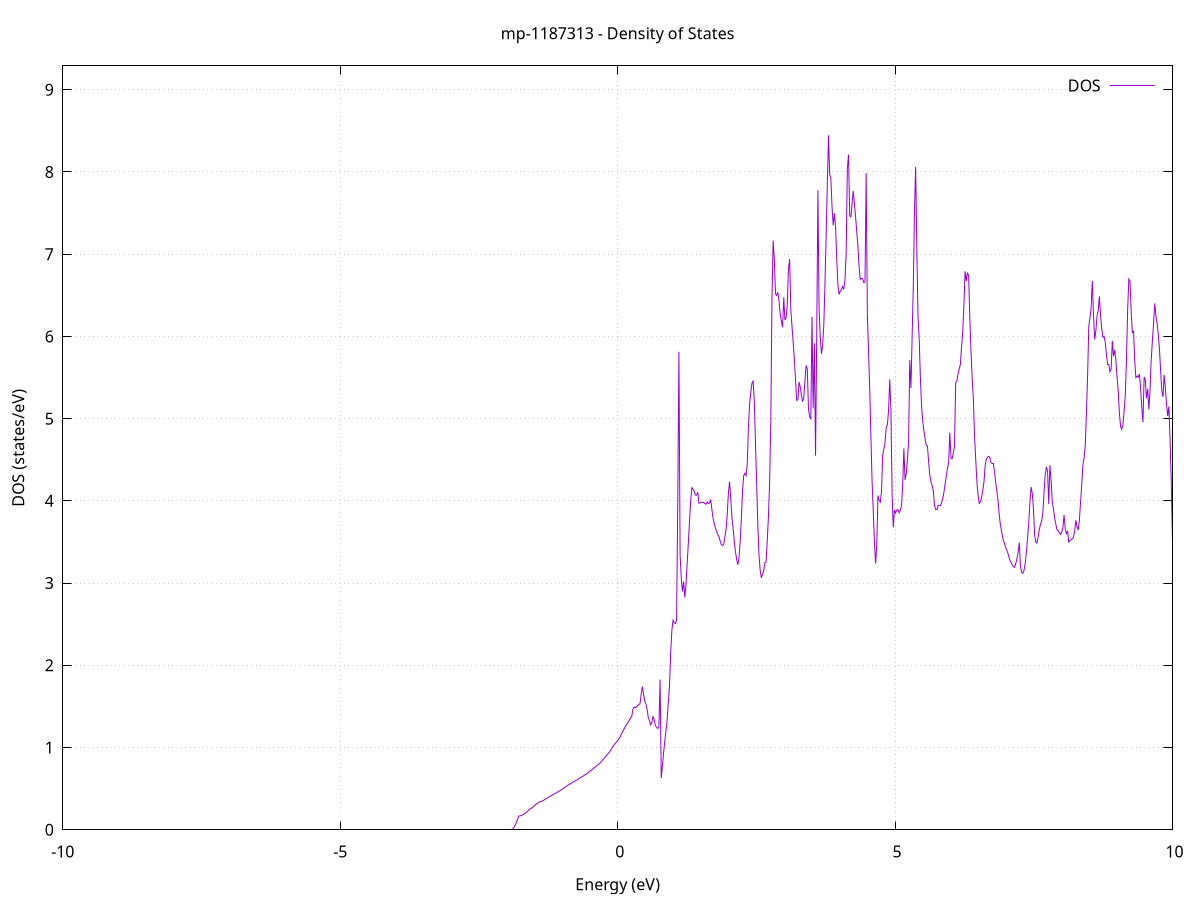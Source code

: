 set title 'mp-1187313 - Density of States'
set xlabel 'Energy (eV)'
set ylabel 'DOS (states/eV)'
set grid
set xrange [-10:10]
set yrange [0:9.290]
set xzeroaxis lt -1
set terminal png size 800,600
set output 'mp-1187313_dos_gnuplot.png'
plot '-' using 1:2 with lines title 'DOS'
-24.197300 0.000000
-24.176000 0.000000
-24.154800 0.000000
-24.133600 0.000000
-24.112400 0.000000
-24.091100 0.000000
-24.069900 0.000000
-24.048700 0.000000
-24.027500 0.000000
-24.006200 0.000000
-23.985000 0.000000
-23.963800 0.000000
-23.942500 0.000000
-23.921300 0.000000
-23.900100 0.000000
-23.878900 0.000000
-23.857600 0.000000
-23.836400 0.000000
-23.815200 0.000000
-23.794000 0.000000
-23.772700 0.000000
-23.751500 0.000000
-23.730300 0.000000
-23.709100 0.000000
-23.687800 0.000000
-23.666600 0.000000
-23.645400 0.000000
-23.624200 0.000000
-23.602900 0.000000
-23.581700 0.000000
-23.560500 0.000000
-23.539300 0.000000
-23.518000 0.000000
-23.496800 0.000000
-23.475600 0.000000
-23.454300 0.000000
-23.433100 0.000000
-23.411900 0.000000
-23.390700 0.000000
-23.369400 0.000000
-23.348200 0.000000
-23.327000 0.000000
-23.305800 0.000000
-23.284500 0.000000
-23.263300 0.000000
-23.242100 0.000000
-23.220900 0.000000
-23.199600 0.000000
-23.178400 0.000000
-23.157200 0.000000
-23.136000 0.000000
-23.114700 0.000000
-23.093500 0.000000
-23.072300 0.000000
-23.051000 0.000000
-23.029800 0.000000
-23.008600 0.000000
-22.987400 0.000000
-22.966100 0.000000
-22.944900 0.000000
-22.923700 0.000000
-22.902500 0.000000
-22.881200 0.000000
-22.860000 0.000000
-22.838800 0.000000
-22.817600 0.000000
-22.796300 0.000000
-22.775100 0.000000
-22.753900 0.000000
-22.732700 0.000000
-22.711400 0.000000
-22.690200 0.000000
-22.669000 0.000000
-22.647700 0.000000
-22.626500 0.000000
-22.605300 0.000000
-22.584100 0.000000
-22.562800 0.000000
-22.541600 0.000000
-22.520400 0.000000
-22.499200 0.000000
-22.477900 0.000000
-22.456700 0.000000
-22.435500 0.000000
-22.414300 0.000000
-22.393000 0.000000
-22.371800 0.000000
-22.350600 0.000000
-22.329400 0.000000
-22.308100 0.000000
-22.286900 0.000000
-22.265700 35.252800
-22.244400 157.092400
-22.223200 0.000000
-22.202000 0.000000
-22.180800 0.000000
-22.159500 0.000000
-22.138300 0.000000
-22.117100 0.000000
-22.095900 0.000000
-22.074600 0.000000
-22.053400 0.000000
-22.032200 0.000000
-22.011000 0.000000
-21.989700 0.000000
-21.968500 0.000000
-21.947300 0.000000
-21.926100 0.000000
-21.904800 0.000000
-21.883600 0.000000
-21.862400 0.000000
-21.841100 0.000000
-21.819900 0.000000
-21.798700 0.000000
-21.777500 0.000000
-21.756200 0.000000
-21.735000 0.000000
-21.713800 0.000000
-21.692600 0.000000
-21.671300 0.000000
-21.650100 0.000000
-21.628900 0.000000
-21.607700 0.000000
-21.586400 0.000000
-21.565200 0.000000
-21.544000 0.000000
-21.522800 0.000000
-21.501500 0.000000
-21.480300 0.000000
-21.459100 0.000000
-21.437900 0.000000
-21.416600 0.000000
-21.395400 0.000000
-21.374200 0.000000
-21.352900 0.000000
-21.331700 0.000000
-21.310500 0.000000
-21.289300 0.000000
-21.268000 0.000000
-21.246800 0.000000
-21.225600 0.000000
-21.204400 0.000000
-21.183100 0.000000
-21.161900 0.000000
-21.140700 0.000000
-21.119500 0.000000
-21.098200 0.000000
-21.077000 0.000000
-21.055800 0.000000
-21.034600 0.000000
-21.013300 0.000000
-20.992100 0.000000
-20.970900 0.000000
-20.949600 0.000000
-20.928400 0.000000
-20.907200 0.000000
-20.886000 0.000000
-20.864700 0.000000
-20.843500 0.000000
-20.822300 0.000000
-20.801100 0.000000
-20.779800 0.000000
-20.758600 0.000000
-20.737400 0.000000
-20.716200 0.000000
-20.694900 0.000000
-20.673700 0.000000
-20.652500 0.000000
-20.631300 0.000000
-20.610000 0.000000
-20.588800 0.000000
-20.567600 0.000000
-20.546300 0.000000
-20.525100 0.000000
-20.503900 0.000000
-20.482700 0.000000
-20.461400 0.000000
-20.440200 0.000000
-20.419000 0.000000
-20.397800 0.000000
-20.376500 0.000000
-20.355300 0.000000
-20.334100 0.000000
-20.312900 0.000000
-20.291600 0.000000
-20.270400 0.000000
-20.249200 0.000000
-20.228000 0.000000
-20.206700 0.000000
-20.185500 0.000000
-20.164300 0.000000
-20.143000 0.000000
-20.121800 0.000000
-20.100600 0.000000
-20.079400 0.000000
-20.058100 0.000000
-20.036900 0.000000
-20.015700 0.000000
-19.994500 0.000000
-19.973200 0.000000
-19.952000 0.000000
-19.930800 0.000000
-19.909600 0.000000
-19.888300 0.000000
-19.867100 0.000000
-19.845900 0.000000
-19.824700 0.000000
-19.803400 0.000000
-19.782200 0.000000
-19.761000 0.000000
-19.739800 0.000000
-19.718500 0.000000
-19.697300 0.000000
-19.676100 0.000000
-19.654800 0.000000
-19.633600 0.000000
-19.612400 0.000000
-19.591200 0.000000
-19.569900 0.000000
-19.548700 0.000000
-19.527500 6.830200
-19.506300 7.902500
-19.485000 10.127100
-19.463800 14.458300
-19.442600 21.674700
-19.421400 27.691700
-19.400100 25.017900
-19.378900 30.154400
-19.357700 35.476400
-19.336500 41.626700
-19.315200 57.773700
-19.294000 17.429200
-19.272800 6.942100
-19.251500 19.722200
-19.230300 30.509400
-19.209100 26.774800
-19.187900 22.043100
-19.166600 31.802100
-19.145400 39.199000
-19.124200 32.008500
-19.103000 30.802800
-19.081700 26.804900
-19.060500 35.528900
-19.039300 49.211900
-19.018100 33.535000
-18.996800 39.891300
-18.975600 63.793000
-18.954400 69.828700
-18.933200 0.050600
-18.911900 0.000000
-18.890700 0.000000
-18.869500 0.000000
-18.848200 0.000000
-18.827000 0.000000
-18.805800 0.000000
-18.784600 0.000000
-18.763300 0.000000
-18.742100 0.000000
-18.720900 0.000000
-18.699700 0.000000
-18.678400 0.000000
-18.657200 0.000000
-18.636000 0.000000
-18.614800 0.000000
-18.593500 0.000000
-18.572300 0.000000
-18.551100 0.000000
-18.529900 0.000000
-18.508600 0.000000
-18.487400 0.000000
-18.466200 0.000000
-18.444900 0.000000
-18.423700 0.000000
-18.402500 0.000000
-18.381300 0.000000
-18.360000 0.000000
-18.338800 0.000000
-18.317600 0.000000
-18.296400 0.000000
-18.275100 0.000000
-18.253900 0.000000
-18.232700 0.000000
-18.211500 0.000000
-18.190200 0.000000
-18.169000 0.000000
-18.147800 0.000000
-18.126600 0.000000
-18.105300 0.000000
-18.084100 0.000000
-18.062900 0.000000
-18.041600 0.000000
-18.020400 0.000000
-17.999200 0.000000
-17.978000 0.000000
-17.956700 0.000000
-17.935500 0.000000
-17.914300 0.000000
-17.893100 0.000000
-17.871800 0.000000
-17.850600 0.000000
-17.829400 0.000000
-17.808200 0.000000
-17.786900 0.000000
-17.765700 0.000000
-17.744500 0.000000
-17.723300 0.000000
-17.702000 0.000000
-17.680800 0.000000
-17.659600 0.000000
-17.638400 0.000000
-17.617100 0.000000
-17.595900 0.000000
-17.574700 0.000000
-17.553400 0.000000
-17.532200 0.000000
-17.511000 0.000000
-17.489800 0.000000
-17.468500 0.000000
-17.447300 0.000000
-17.426100 0.000000
-17.404900 0.000000
-17.383600 0.000000
-17.362400 0.000000
-17.341200 0.000000
-17.320000 0.000000
-17.298700 0.000000
-17.277500 0.000000
-17.256300 0.000000
-17.235100 0.000000
-17.213800 0.000000
-17.192600 0.000000
-17.171400 0.000000
-17.150100 0.000000
-17.128900 0.000000
-17.107700 0.000000
-17.086500 0.000000
-17.065200 0.000000
-17.044000 0.000000
-17.022800 0.000000
-17.001600 0.000000
-16.980300 0.000000
-16.959100 0.000000
-16.937900 0.000000
-16.916700 0.000000
-16.895400 0.000000
-16.874200 0.000000
-16.853000 0.000000
-16.831800 0.000000
-16.810500 0.000000
-16.789300 0.000000
-16.768100 0.000000
-16.746800 0.000000
-16.725600 0.000000
-16.704400 0.000000
-16.683200 0.000000
-16.661900 0.000000
-16.640700 0.000000
-16.619500 0.000000
-16.598300 0.000000
-16.577000 0.000000
-16.555800 0.000000
-16.534600 0.000000
-16.513400 0.000000
-16.492100 0.000000
-16.470900 0.000000
-16.449700 0.000000
-16.428500 0.000000
-16.407200 0.000000
-16.386000 0.000000
-16.364800 0.000000
-16.343500 0.000000
-16.322300 0.000000
-16.301100 0.000000
-16.279900 0.000000
-16.258600 0.000000
-16.237400 0.000000
-16.216200 0.000000
-16.195000 0.000000
-16.173700 0.000000
-16.152500 0.000000
-16.131300 0.000000
-16.110100 0.000000
-16.088800 0.000000
-16.067600 0.000000
-16.046400 0.000000
-16.025200 0.000000
-16.003900 0.000000
-15.982700 0.000000
-15.961500 0.000000
-15.940300 0.000000
-15.919000 0.000000
-15.897800 0.000000
-15.876600 0.000000
-15.855300 0.000000
-15.834100 0.000000
-15.812900 0.000000
-15.791700 0.000000
-15.770400 0.000000
-15.749200 0.000000
-15.728000 0.000000
-15.706800 0.000000
-15.685500 0.000000
-15.664300 0.000000
-15.643100 0.000000
-15.621900 0.000000
-15.600600 0.000000
-15.579400 0.000000
-15.558200 0.000000
-15.537000 0.000000
-15.515700 0.000000
-15.494500 0.000000
-15.473300 0.000000
-15.452000 0.000000
-15.430800 0.000000
-15.409600 0.000000
-15.388400 0.000000
-15.367100 0.000000
-15.345900 0.000000
-15.324700 0.000000
-15.303500 0.000000
-15.282200 0.000000
-15.261000 0.000000
-15.239800 0.000000
-15.218600 0.000000
-15.197300 0.000000
-15.176100 0.000000
-15.154900 0.000000
-15.133700 0.000000
-15.112400 0.000000
-15.091200 0.000000
-15.070000 0.000000
-15.048700 0.000000
-15.027500 0.000000
-15.006300 0.000000
-14.985100 0.000000
-14.963800 0.000000
-14.942600 0.000000
-14.921400 0.000000
-14.900200 0.000000
-14.878900 0.000000
-14.857700 0.000000
-14.836500 0.000000
-14.815300 0.000000
-14.794000 0.000000
-14.772800 0.000000
-14.751600 0.000000
-14.730400 0.000000
-14.709100 0.000000
-14.687900 0.000000
-14.666700 0.000000
-14.645400 0.000000
-14.624200 0.000000
-14.603000 0.000000
-14.581800 0.000000
-14.560500 0.000000
-14.539300 0.000000
-14.518100 0.000000
-14.496900 0.000000
-14.475600 0.000000
-14.454400 0.000000
-14.433200 0.000000
-14.412000 0.000000
-14.390700 0.000000
-14.369500 0.000000
-14.348300 0.000000
-14.327100 0.000000
-14.305800 0.000000
-14.284600 0.000000
-14.263400 0.000000
-14.242100 0.000000
-14.220900 0.000000
-14.199700 0.000000
-14.178500 0.000000
-14.157200 0.000000
-14.136000 0.000000
-14.114800 0.000000
-14.093600 0.000000
-14.072300 0.000000
-14.051100 0.000000
-14.029900 0.000000
-14.008700 0.000000
-13.987400 0.000000
-13.966200 0.000000
-13.945000 0.000000
-13.923800 0.000000
-13.902500 0.000000
-13.881300 0.000000
-13.860100 0.000000
-13.838900 0.000000
-13.817600 0.000000
-13.796400 0.000000
-13.775200 0.000000
-13.753900 0.000000
-13.732700 0.000000
-13.711500 0.000000
-13.690300 0.000000
-13.669000 0.000000
-13.647800 0.000000
-13.626600 0.000000
-13.605400 0.000000
-13.584100 0.000000
-13.562900 0.000000
-13.541700 0.000000
-13.520500 0.000000
-13.499200 0.000000
-13.478000 0.000000
-13.456800 0.000000
-13.435600 0.000000
-13.414300 0.000000
-13.393100 0.000000
-13.371900 0.000000
-13.350600 0.000000
-13.329400 0.000000
-13.308200 0.000000
-13.287000 0.000000
-13.265700 0.000000
-13.244500 0.000000
-13.223300 0.000000
-13.202100 0.000000
-13.180800 0.000000
-13.159600 0.000000
-13.138400 0.000000
-13.117200 0.000000
-13.095900 0.000000
-13.074700 0.000000
-13.053500 0.000000
-13.032300 0.000000
-13.011000 0.000000
-12.989800 0.000000
-12.968600 0.000000
-12.947300 0.000000
-12.926100 0.000000
-12.904900 0.000000
-12.883700 0.000000
-12.862400 0.000000
-12.841200 0.000000
-12.820000 0.000000
-12.798800 0.000000
-12.777500 0.000000
-12.756300 0.000000
-12.735100 0.000000
-12.713900 0.000000
-12.692600 0.000000
-12.671400 0.000000
-12.650200 0.000000
-12.629000 0.000000
-12.607700 0.000000
-12.586500 0.000000
-12.565300 0.000000
-12.544000 0.000000
-12.522800 0.000000
-12.501600 0.000000
-12.480400 0.000000
-12.459100 0.000000
-12.437900 0.000000
-12.416700 0.000000
-12.395500 0.000000
-12.374200 0.000000
-12.353000 0.000000
-12.331800 0.000000
-12.310600 0.000000
-12.289300 0.000000
-12.268100 0.000000
-12.246900 0.000000
-12.225700 0.000000
-12.204400 0.000000
-12.183200 0.000000
-12.162000 0.000000
-12.140800 0.000000
-12.119500 0.000000
-12.098300 0.000000
-12.077100 0.000000
-12.055800 0.000000
-12.034600 0.000000
-12.013400 0.000000
-11.992200 0.000000
-11.970900 0.000000
-11.949700 0.000000
-11.928500 0.000000
-11.907300 0.000000
-11.886000 0.000000
-11.864800 0.000000
-11.843600 0.000000
-11.822400 0.000000
-11.801100 0.000000
-11.779900 0.000000
-11.758700 0.000000
-11.737500 0.000000
-11.716200 0.000000
-11.695000 0.000000
-11.673800 0.000000
-11.652500 0.000000
-11.631300 0.000000
-11.610100 0.000000
-11.588900 0.000000
-11.567600 0.000000
-11.546400 0.000000
-11.525200 0.000000
-11.504000 0.000000
-11.482700 0.000000
-11.461500 0.000000
-11.440300 0.000000
-11.419100 0.000000
-11.397800 0.000000
-11.376600 0.000000
-11.355400 0.000000
-11.334200 0.000000
-11.312900 0.000000
-11.291700 0.000000
-11.270500 0.000000
-11.249200 0.000000
-11.228000 0.000000
-11.206800 0.000000
-11.185600 0.000000
-11.164300 0.000000
-11.143100 0.000000
-11.121900 0.000000
-11.100700 0.000000
-11.079400 0.000000
-11.058200 0.000000
-11.037000 0.000000
-11.015800 0.000000
-10.994500 0.000000
-10.973300 0.000000
-10.952100 0.000000
-10.930900 0.000000
-10.909600 0.000000
-10.888400 0.000000
-10.867200 0.000000
-10.845900 0.000000
-10.824700 0.000000
-10.803500 0.000000
-10.782300 0.000000
-10.761000 0.000000
-10.739800 0.000000
-10.718600 0.000000
-10.697400 0.000000
-10.676100 0.000000
-10.654900 0.000000
-10.633700 0.000000
-10.612500 0.000000
-10.591200 0.000000
-10.570000 0.000000
-10.548800 0.000000
-10.527600 0.000000
-10.506300 0.000000
-10.485100 0.000000
-10.463900 0.000000
-10.442600 0.000000
-10.421400 0.000000
-10.400200 0.000000
-10.379000 0.000000
-10.357700 0.000000
-10.336500 0.000000
-10.315300 0.000000
-10.294100 0.000000
-10.272800 0.000000
-10.251600 0.000000
-10.230400 0.000000
-10.209200 0.000000
-10.187900 0.000000
-10.166700 0.000000
-10.145500 0.000000
-10.124300 0.000000
-10.103000 0.000000
-10.081800 0.000000
-10.060600 0.000000
-10.039400 0.000000
-10.018100 0.000000
-9.996900 0.000000
-9.975700 0.000000
-9.954400 0.000000
-9.933200 0.000000
-9.912000 0.000000
-9.890800 0.000000
-9.869500 0.000000
-9.848300 0.000000
-9.827100 0.000000
-9.805900 0.000000
-9.784600 0.000000
-9.763400 0.000000
-9.742200 0.000000
-9.721000 0.000000
-9.699700 0.000000
-9.678500 0.000000
-9.657300 0.000000
-9.636100 0.000000
-9.614800 0.000000
-9.593600 0.000000
-9.572400 0.000000
-9.551100 0.000000
-9.529900 0.000000
-9.508700 0.000000
-9.487500 0.000000
-9.466200 0.000000
-9.445000 0.000000
-9.423800 0.000000
-9.402600 0.000000
-9.381300 0.000000
-9.360100 0.000000
-9.338900 0.000000
-9.317700 0.000000
-9.296400 0.000000
-9.275200 0.000000
-9.254000 0.000000
-9.232800 0.000000
-9.211500 0.000000
-9.190300 0.000000
-9.169100 0.000000
-9.147800 0.000000
-9.126600 0.000000
-9.105400 0.000000
-9.084200 0.000000
-9.062900 0.000000
-9.041700 0.000000
-9.020500 0.000000
-8.999300 0.000000
-8.978000 0.000000
-8.956800 0.000000
-8.935600 0.000000
-8.914400 0.000000
-8.893100 0.000000
-8.871900 0.000000
-8.850700 0.000000
-8.829500 0.000000
-8.808200 0.000000
-8.787000 0.000000
-8.765800 0.000000
-8.744500 0.000000
-8.723300 0.000000
-8.702100 0.000000
-8.680900 0.000000
-8.659600 0.000000
-8.638400 0.000000
-8.617200 0.000000
-8.596000 0.000000
-8.574700 0.000000
-8.553500 0.000000
-8.532300 0.000000
-8.511100 0.000000
-8.489800 0.000000
-8.468600 0.000000
-8.447400 0.000000
-8.426200 0.000000
-8.404900 0.000000
-8.383700 0.000000
-8.362500 0.000000
-8.341300 0.000000
-8.320000 0.000000
-8.298800 0.000000
-8.277600 0.000000
-8.256300 0.000000
-8.235100 0.000000
-8.213900 0.000000
-8.192700 0.000000
-8.171400 0.000000
-8.150200 0.000000
-8.129000 0.000000
-8.107800 0.000000
-8.086500 0.000000
-8.065300 0.000000
-8.044100 0.000000
-8.022900 0.000000
-8.001600 0.000000
-7.980400 0.000000
-7.959200 0.000000
-7.938000 0.000000
-7.916700 0.000000
-7.895500 0.000000
-7.874300 0.000000
-7.853000 0.000000
-7.831800 0.000000
-7.810600 0.000000
-7.789400 0.000000
-7.768100 0.000000
-7.746900 0.000000
-7.725700 0.000000
-7.704500 0.000000
-7.683200 0.000000
-7.662000 0.000000
-7.640800 0.000000
-7.619600 0.000000
-7.598300 0.000000
-7.577100 0.000000
-7.555900 0.000000
-7.534700 0.000000
-7.513400 0.000000
-7.492200 0.000000
-7.471000 0.000000
-7.449700 0.000000
-7.428500 0.000000
-7.407300 0.000000
-7.386100 0.000000
-7.364800 0.000000
-7.343600 0.000000
-7.322400 0.000000
-7.301200 0.000000
-7.279900 0.000000
-7.258700 0.000000
-7.237500 0.000000
-7.216300 0.000000
-7.195000 0.000000
-7.173800 0.000000
-7.152600 0.000000
-7.131400 0.000000
-7.110100 0.000000
-7.088900 0.000000
-7.067700 0.000000
-7.046400 0.000000
-7.025200 0.000000
-7.004000 0.000000
-6.982800 0.000000
-6.961500 0.000000
-6.940300 0.000000
-6.919100 0.000000
-6.897900 0.000000
-6.876600 0.000000
-6.855400 0.000000
-6.834200 0.000000
-6.813000 0.000000
-6.791700 0.000000
-6.770500 0.000000
-6.749300 0.000000
-6.728100 0.000000
-6.706800 0.000000
-6.685600 0.000000
-6.664400 0.000000
-6.643200 0.000000
-6.621900 0.000000
-6.600700 0.000000
-6.579500 0.000000
-6.558200 0.000000
-6.537000 0.000000
-6.515800 0.000000
-6.494600 0.000000
-6.473300 0.000000
-6.452100 0.000000
-6.430900 0.000000
-6.409700 0.000000
-6.388400 0.000000
-6.367200 0.000000
-6.346000 0.000000
-6.324800 0.000000
-6.303500 0.000000
-6.282300 0.000000
-6.261100 0.000000
-6.239900 0.000000
-6.218600 0.000000
-6.197400 0.000000
-6.176200 0.000000
-6.154900 0.000000
-6.133700 0.000000
-6.112500 0.000000
-6.091300 0.000000
-6.070000 0.000000
-6.048800 0.000000
-6.027600 0.000000
-6.006400 0.000000
-5.985100 0.000000
-5.963900 0.000000
-5.942700 0.000000
-5.921500 0.000000
-5.900200 0.000000
-5.879000 0.000000
-5.857800 0.000000
-5.836600 0.000000
-5.815300 0.000000
-5.794100 0.000000
-5.772900 0.000000
-5.751600 0.000000
-5.730400 0.000000
-5.709200 0.000000
-5.688000 0.000000
-5.666700 0.000000
-5.645500 0.000000
-5.624300 0.000000
-5.603100 0.000000
-5.581800 0.000000
-5.560600 0.000000
-5.539400 0.000000
-5.518200 0.000000
-5.496900 0.000000
-5.475700 0.000000
-5.454500 0.000000
-5.433300 0.000000
-5.412000 0.000000
-5.390800 0.000000
-5.369600 0.000000
-5.348300 0.000000
-5.327100 0.000000
-5.305900 0.000000
-5.284700 0.000000
-5.263400 0.000000
-5.242200 0.000000
-5.221000 0.000000
-5.199800 0.000000
-5.178500 0.000000
-5.157300 0.000000
-5.136100 0.000000
-5.114900 0.000000
-5.093600 0.000000
-5.072400 0.000000
-5.051200 0.000000
-5.030000 0.000000
-5.008700 0.000000
-4.987500 0.000000
-4.966300 0.000000
-4.945000 0.000000
-4.923800 0.000000
-4.902600 0.000000
-4.881400 0.000000
-4.860100 0.000000
-4.838900 0.000000
-4.817700 0.000000
-4.796500 0.000000
-4.775200 0.000000
-4.754000 0.000000
-4.732800 0.000000
-4.711600 0.000000
-4.690300 0.000000
-4.669100 0.000000
-4.647900 0.000000
-4.626700 0.000000
-4.605400 0.000000
-4.584200 0.000000
-4.563000 0.000000
-4.541800 0.000000
-4.520500 0.000000
-4.499300 0.000000
-4.478100 0.000000
-4.456800 0.000000
-4.435600 0.000000
-4.414400 0.000000
-4.393200 0.000000
-4.371900 0.000000
-4.350700 0.000000
-4.329500 0.000000
-4.308300 0.000000
-4.287000 0.000000
-4.265800 0.000000
-4.244600 0.000000
-4.223400 0.000000
-4.202100 0.000000
-4.180900 0.000000
-4.159700 0.000000
-4.138500 0.000000
-4.117200 0.000000
-4.096000 0.000000
-4.074800 0.000000
-4.053500 0.000000
-4.032300 0.000000
-4.011100 0.000000
-3.989900 0.000000
-3.968600 0.000000
-3.947400 0.000000
-3.926200 0.000000
-3.905000 0.000000
-3.883700 0.000000
-3.862500 0.000000
-3.841300 0.000000
-3.820100 0.000000
-3.798800 0.000000
-3.777600 0.000000
-3.756400 0.000000
-3.735200 0.000000
-3.713900 0.000000
-3.692700 0.000000
-3.671500 0.000000
-3.650200 0.000000
-3.629000 0.000000
-3.607800 0.000000
-3.586600 0.000000
-3.565300 0.000000
-3.544100 0.000000
-3.522900 0.000000
-3.501700 0.000000
-3.480400 0.000000
-3.459200 0.000000
-3.438000 0.000000
-3.416800 0.000000
-3.395500 0.000000
-3.374300 0.000000
-3.353100 0.000000
-3.331900 0.000000
-3.310600 0.000000
-3.289400 0.000000
-3.268200 0.000000
-3.246900 0.000000
-3.225700 0.000000
-3.204500 0.000000
-3.183300 0.000000
-3.162000 0.000000
-3.140800 0.000000
-3.119600 0.000000
-3.098400 0.000000
-3.077100 0.000000
-3.055900 0.000000
-3.034700 0.000000
-3.013500 0.000000
-2.992200 0.000000
-2.971000 0.000000
-2.949800 0.000000
-2.928600 0.000000
-2.907300 0.000000
-2.886100 0.000000
-2.864900 0.000000
-2.843700 0.000000
-2.822400 0.000000
-2.801200 0.000000
-2.780000 0.000000
-2.758700 0.000000
-2.737500 0.000000
-2.716300 0.000000
-2.695100 0.000000
-2.673800 0.000000
-2.652600 0.000000
-2.631400 0.000000
-2.610200 0.000000
-2.588900 0.000000
-2.567700 0.000000
-2.546500 0.000000
-2.525300 0.000000
-2.504000 0.000000
-2.482800 0.000000
-2.461600 0.000000
-2.440400 0.000000
-2.419100 0.000000
-2.397900 0.000000
-2.376700 0.000000
-2.355400 0.000000
-2.334200 0.000000
-2.313000 0.000000
-2.291800 0.000000
-2.270500 0.000000
-2.249300 0.000000
-2.228100 0.000000
-2.206900 0.000000
-2.185600 0.000000
-2.164400 0.000000
-2.143200 0.000000
-2.122000 0.000000
-2.100700 0.000000
-2.079500 0.000000
-2.058300 0.000000
-2.037100 0.000000
-2.015800 0.000000
-1.994600 0.000000
-1.973400 0.000000
-1.952100 0.000000
-1.930900 0.000000
-1.909700 0.003300
-1.888500 0.013800
-1.867200 0.031700
-1.846000 0.056900
-1.824800 0.089300
-1.803600 0.125100
-1.782300 0.166900
-1.761100 0.169200
-1.739900 0.173400
-1.718700 0.179700
-1.697400 0.187900
-1.676200 0.197500
-1.655000 0.208100
-1.633800 0.219600
-1.612500 0.232100
-1.591300 0.245600
-1.570100 0.255700
-1.548800 0.264100
-1.527600 0.276300
-1.506400 0.288700
-1.485200 0.301400
-1.463900 0.314000
-1.442700 0.324900
-1.421500 0.333700
-1.400300 0.340500
-1.379000 0.345100
-1.357800 0.348300
-1.336600 0.357700
-1.315400 0.366500
-1.294100 0.375400
-1.272900 0.384500
-1.251700 0.393600
-1.230500 0.402400
-1.209200 0.410900
-1.188000 0.419100
-1.166800 0.427100
-1.145500 0.434700
-1.124300 0.442300
-1.103100 0.450400
-1.081900 0.458700
-1.060600 0.467300
-1.039400 0.476100
-1.018200 0.485300
-0.997000 0.494900
-0.975700 0.505000
-0.954500 0.515500
-0.933300 0.526200
-0.912100 0.536000
-0.890800 0.544400
-0.869600 0.552900
-0.848400 0.561300
-0.827200 0.569800
-0.805900 0.578300
-0.784700 0.586700
-0.763500 0.595000
-0.742300 0.603100
-0.721000 0.612000
-0.699800 0.620800
-0.678600 0.629700
-0.657300 0.638600
-0.636100 0.647500
-0.614900 0.656500
-0.593700 0.665600
-0.572400 0.674700
-0.551200 0.683700
-0.530000 0.695900
-0.508800 0.706700
-0.487500 0.717700
-0.466300 0.728900
-0.445100 0.740300
-0.423900 0.751800
-0.402600 0.763500
-0.381400 0.775300
-0.360200 0.787300
-0.339000 0.799300
-0.317700 0.811600
-0.296500 0.827100
-0.275300 0.844000
-0.254000 0.860500
-0.232800 0.876900
-0.211600 0.893300
-0.190400 0.910400
-0.169100 0.927600
-0.147900 0.944400
-0.126700 0.968200
-0.105500 0.993100
-0.084200 1.015400
-0.063000 1.035100
-0.041800 1.052100
-0.020600 1.066500
0.000700 1.082300
0.021900 1.102700
0.043100 1.124600
0.064300 1.159500
0.085600 1.187500
0.106800 1.214900
0.128000 1.241300
0.149300 1.266300
0.170500 1.290400
0.191700 1.313600
0.212900 1.336100
0.234200 1.357800
0.255400 1.382400
0.276600 1.470800
0.297800 1.491600
0.319100 1.484500
0.340300 1.496900
0.361500 1.509600
0.382700 1.522600
0.404000 1.536000
0.425200 1.655700
0.446400 1.740600
0.467600 1.648300
0.488900 1.563700
0.510100 1.530200
0.531300 1.466200
0.552600 1.362500
0.573800 1.327500
0.595000 1.275400
0.616200 1.302900
0.637500 1.380600
0.658700 1.334500
0.679900 1.270800
0.701100 1.242800
0.722400 1.233500
0.743600 1.245500
0.764800 1.826900
0.786000 0.627200
0.807300 0.783100
0.828500 0.938000
0.849700 1.078300
0.870900 1.205200
0.892200 1.333100
0.913400 1.553800
0.934600 1.747900
0.955800 2.149100
0.977100 2.421800
0.998300 2.547900
1.019500 2.519000
1.040800 2.509700
1.062000 2.541500
1.083200 3.968800
1.104400 5.812900
1.125700 3.339300
1.146900 3.053300
1.168100 2.899400
1.189300 3.020100
1.210600 2.825400
1.231800 2.983300
1.253000 3.237000
1.274200 3.491400
1.295500 3.751300
1.316700 4.004300
1.337900 4.160900
1.359100 4.140300
1.380400 4.118600
1.401600 4.070000
1.422800 4.069500
1.444100 4.105300
1.465300 3.970800
1.486500 3.978300
1.507700 3.980500
1.529000 3.983600
1.550200 3.980700
1.571400 3.968100
1.592600 3.959700
1.613900 3.985900
1.635100 3.967600
1.656300 3.973100
1.677500 4.015400
1.698800 3.894000
1.720000 3.787000
1.741200 3.724400
1.762400 3.670400
1.783700 3.626200
1.804900 3.589900
1.826100 3.562500
1.847400 3.513700
1.868600 3.467700
1.889800 3.456400
1.911000 3.469100
1.932300 3.558100
1.953500 3.650400
1.974700 3.831000
1.995900 4.088200
2.017200 4.232600
2.038400 4.023600
2.059600 3.796500
2.080800 3.671100
2.102100 3.505200
2.123300 3.382600
2.144500 3.288500
2.165700 3.222300
2.187000 3.312400
2.208200 3.506000
2.229400 3.778700
2.250700 4.121900
2.271900 4.307300
2.293100 4.336400
2.314300 4.306100
2.335600 4.443000
2.356800 4.899300
2.378000 5.178700
2.399200 5.317100
2.420500 5.431800
2.441700 5.455600
2.462900 5.217300
2.484100 4.705400
2.505400 4.210200
2.526600 3.700000
2.547800 3.340600
2.569000 3.153800
2.590300 3.063600
2.611500 3.107900
2.632700 3.150000
2.654000 3.248000
2.675200 3.255000
2.696400 3.515700
2.717600 3.810600
2.738900 4.225400
2.760100 4.948300
2.781300 6.462200
2.802500 7.165700
2.823800 6.929300
2.845000 6.519100
2.866200 6.498700
2.887400 6.536500
2.908700 6.430200
2.929900 6.268400
2.951100 6.189600
2.972300 6.111000
2.993600 6.475000
3.014800 6.197800
3.036000 6.227200
3.057200 6.380800
3.078500 6.813900
3.099700 6.939500
3.120900 6.334600
3.142200 6.121200
3.163400 5.930800
3.184600 5.714500
3.205800 5.476100
3.227100 5.221900
3.248300 5.230700
3.269500 5.445800
3.290700 5.387800
3.312000 5.285200
3.333200 5.206200
3.354400 5.251100
3.375600 5.460300
3.396900 5.646600
3.418100 5.601500
3.439300 5.118500
3.460500 5.022200
3.481800 4.992400
3.503000 6.238000
3.524200 5.122600
3.545500 5.915600
3.566700 4.549700
3.587900 5.998300
3.609100 7.775600
3.630400 6.329200
3.651600 6.006300
3.672800 5.788000
3.694000 5.887300
3.715300 6.132200
3.736500 6.646200
3.757700 7.219200
3.778900 7.846400
3.800200 8.445000
3.821400 7.968800
3.842600 7.928200
3.863800 7.572500
3.885100 7.349900
3.906300 7.495500
3.927500 7.332100
3.948800 6.939400
3.970000 6.622900
3.991200 6.510400
4.012400 6.549600
4.033700 6.567000
4.054900 6.606300
4.076100 6.573100
4.097300 6.692400
4.118600 7.006200
4.139800 8.037400
4.161000 8.212400
4.182200 7.464500
4.203500 7.453400
4.224700 7.607300
4.245900 7.769400
4.267100 7.611000
4.288400 7.455700
4.309600 7.268300
4.330800 7.097200
4.352100 6.834500
4.373300 6.692600
4.394500 6.704500
4.415700 6.700200
4.437000 6.654800
4.458200 6.663100
4.479400 7.985800
4.500600 6.272100
4.521900 5.824400
4.543100 5.359500
4.564300 4.789300
4.585500 4.237800
4.606800 3.876200
4.628000 3.498900
4.649200 3.237600
4.670400 3.469900
4.691700 4.063900
4.712900 4.012300
4.734100 3.985100
4.755300 4.111900
4.776600 4.556500
4.797800 4.627600
4.819000 4.709400
4.840300 4.893900
4.861500 4.923000
4.882700 5.096800
4.903900 5.477200
4.925200 5.102400
4.946400 4.076800
4.967600 3.678200
4.988800 3.888800
5.010100 3.853100
5.031300 3.889700
5.052500 3.893100
5.073700 3.855700
5.095000 3.883500
5.116200 3.945100
5.137400 4.183700
5.158600 4.638500
5.179900 4.253400
5.201100 4.327900
5.222300 4.498300
5.243600 4.714100
5.264800 5.712200
5.286000 5.371800
5.307200 5.984800
5.328500 6.606300
5.349700 7.511300
5.370900 8.061700
5.392100 7.058800
5.413400 6.238500
5.434600 5.976600
5.455800 5.505600
5.477000 5.160800
5.498300 4.970900
5.519500 4.854200
5.540700 4.754800
5.561900 4.672900
5.583200 4.668000
5.604400 4.480200
5.625600 4.312500
5.646900 4.228400
5.668100 4.185800
5.689300 4.121600
5.710500 3.945100
5.731800 3.896800
5.753000 3.894000
5.774200 3.940500
5.795400 3.941500
5.816700 3.943600
5.837900 3.978500
5.859100 4.030400
5.880300 4.104300
5.901600 4.204100
5.922800 4.304400
5.944000 4.388800
5.965200 4.463800
5.986500 4.827900
6.007700 4.519400
6.028900 4.512500
6.050200 4.584600
6.071400 4.659100
6.092600 5.435000
6.113800 5.462400
6.135100 5.543900
6.156300 5.604300
6.177500 5.661500
6.198700 5.883800
6.220000 6.052000
6.241200 6.393200
6.262400 6.792600
6.283600 6.671000
6.304900 6.776700
6.326100 6.734900
6.347300 6.223200
6.368500 5.809400
6.389800 5.483600
6.411000 5.244000
6.432200 4.791500
6.453500 4.507400
6.474700 4.227400
6.495900 4.071100
6.517100 3.969500
6.538400 3.988500
6.559600 4.045000
6.580800 4.128700
6.602000 4.227600
6.623300 4.425100
6.644500 4.509200
6.665700 4.529300
6.686900 4.541300
6.708200 4.527100
6.729400 4.464500
6.750600 4.454100
6.771800 4.454500
6.793100 4.345000
6.814300 4.220400
6.835500 4.115500
6.856700 3.993500
6.878000 3.828300
6.899200 3.704300
6.920400 3.625400
6.941700 3.548900
6.962900 3.499900
6.984100 3.454400
7.005300 3.411400
7.026600 3.379100
7.047800 3.328900
7.069000 3.277900
7.090200 3.253300
7.111500 3.220700
7.132700 3.201000
7.153900 3.191000
7.175100 3.235700
7.196400 3.295500
7.217600 3.372300
7.238800 3.492400
7.260000 3.198600
7.281300 3.132900
7.302500 3.117900
7.323700 3.154900
7.345000 3.235700
7.366200 3.371300
7.387400 3.549500
7.408600 3.726300
7.429900 3.979000
7.451100 4.168800
7.472300 4.093300
7.493500 3.910600
7.514800 3.585100
7.536000 3.501400
7.557200 3.487200
7.578400 3.558300
7.599700 3.650900
7.620900 3.714100
7.642100 3.753200
7.663300 3.858400
7.684600 4.103900
7.705800 4.318100
7.727000 4.413500
7.748300 4.361500
7.769500 3.961300
7.790700 4.433800
7.811900 4.253000
7.833200 3.989200
7.854400 3.900400
7.875600 3.793300
7.896800 3.717900
7.918100 3.645800
7.939300 3.639900
7.960500 3.610200
7.981700 3.591400
8.003000 3.618100
8.024200 3.671000
8.045400 3.828800
8.066600 3.668400
8.087900 3.594200
8.109100 3.635300
8.130300 3.500000
8.151600 3.517500
8.172800 3.528800
8.194000 3.537400
8.215200 3.559200
8.236500 3.630500
8.257700 3.763900
8.278900 3.688200
8.300100 3.644900
8.321400 3.761900
8.342600 3.980100
8.363800 4.192500
8.385000 4.435600
8.406300 4.523400
8.427500 4.671900
8.448700 5.067900
8.469900 5.520900
8.491200 6.118700
8.512400 6.227700
8.533600 6.348500
8.554800 6.674800
8.576100 6.254700
8.597300 5.962900
8.618500 6.066000
8.639800 6.248900
8.661000 6.310300
8.682200 6.486500
8.703400 6.257500
8.724700 6.097800
8.745900 5.991300
8.767100 6.000100
8.788300 5.927700
8.809600 5.777700
8.830800 5.658600
8.852000 5.660000
8.873200 5.572300
8.894500 5.605800
8.915700 5.945700
8.936900 5.759400
8.958100 5.835400
8.979400 5.710600
9.000600 5.502600
9.021800 5.336400
9.043100 5.066000
9.064300 4.904700
9.085500 4.870300
9.106700 4.930600
9.128000 5.089500
9.149200 5.285600
9.170400 5.712000
9.191600 6.320400
9.212900 6.697100
9.234100 6.671800
9.255300 6.305100
9.276500 6.047900
9.297800 6.063600
9.319000 5.708300
9.340200 5.498900
9.361400 5.517700
9.382700 5.504000
9.403900 5.542300
9.425100 5.367500
9.446400 5.137300
9.467600 4.956500
9.488800 5.507000
9.510000 5.466700
9.531300 5.248200
9.552500 5.359800
9.573700 5.110300
9.594900 5.342600
9.616200 5.712600
9.637400 5.941900
9.658600 6.163900
9.679800 6.402200
9.701100 6.247800
9.722300 6.158000
9.743500 6.026100
9.764700 5.850200
9.786000 5.580100
9.807200 5.338500
9.828400 5.263400
9.849700 5.530300
9.870900 5.373700
9.892100 5.180700
9.913300 5.032800
9.934600 5.148800
9.955800 4.755100
9.977000 4.248800
9.998200 3.559800
10.019500 3.174700
10.040700 3.351100
10.061900 3.481600
10.083100 3.561500
10.104400 3.514600
10.125600 3.437200
10.146800 3.335100
10.168000 3.238300
10.189300 3.108500
10.210500 2.993700
10.231700 2.944700
10.253000 2.847900
10.274200 2.624700
10.295400 2.513000
10.316600 2.404200
10.337900 2.301300
10.359100 2.217300
10.380300 2.062700
10.401500 1.870000
10.422800 1.734900
10.444000 1.627300
10.465200 1.537700
10.486400 1.483000
10.507700 1.507600
10.528900 1.381900
10.550100 1.252700
10.571300 1.143900
10.592600 1.053500
10.613800 0.973200
10.635000 0.922100
10.656200 0.863200
10.677500 0.872000
10.698700 0.927500
10.719900 1.049000
10.741200 1.224900
10.762400 1.446100
10.783600 1.651000
10.804800 1.816100
10.826100 1.945600
10.847300 2.080200
10.868500 2.191800
10.889700 2.328000
10.911000 2.398600
10.932200 2.480200
10.953400 2.499500
10.974600 2.539400
10.995900 2.582900
11.017100 2.604600
11.038300 2.552500
11.059500 2.518600
11.080800 2.524200
11.102000 2.598800
11.123200 2.699600
11.144500 2.819200
11.165700 3.184500
11.186900 3.240500
11.208100 3.532300
11.229400 3.626400
11.250600 3.650800
11.271800 3.669100
11.293000 3.697200
11.314300 3.741800
11.335500 3.752700
11.356700 3.596800
11.377900 3.627900
11.399200 3.697800
11.420400 3.736100
11.441600 3.570200
11.462800 3.492600
11.484100 3.423000
11.505300 3.395900
11.526500 3.357500
11.547800 3.293500
11.569000 3.319800
11.590200 3.380600
11.611400 3.436600
11.632700 3.834600
11.653900 3.695100
11.675100 3.532800
11.696300 3.683600
11.717600 4.120600
11.738800 3.931900
11.760000 3.542900
11.781200 3.157900
11.802500 2.896800
11.823700 2.917500
11.844900 2.967700
11.866100 3.034000
11.887400 3.069700
11.908600 3.090600
11.929800 3.139300
11.951100 3.248000
11.972300 3.397000
11.993500 3.468100
12.014700 3.450500
12.036000 3.389800
12.057200 3.281000
12.078400 3.406600
12.099600 3.690700
12.120900 3.601300
12.142100 3.167600
12.163300 3.091300
12.184500 3.318900
12.205800 3.300700
12.227000 3.324800
12.248200 3.386700
12.269400 3.410200
12.290700 3.420100
12.311900 3.132400
12.333100 3.131200
12.354300 3.109500
12.375600 3.102000
12.396800 3.112900
12.418000 2.909100
12.439300 2.806100
12.460500 2.719900
12.481700 2.639200
12.502900 2.616400
12.524200 2.555600
12.545400 2.524300
12.566600 2.494300
12.587800 2.460600
12.609100 2.413500
12.630300 2.522300
12.651500 2.475800
12.672700 2.439900
12.694000 2.419600
12.715200 2.465400
12.736400 2.524600
12.757600 2.609800
12.778900 2.709000
12.800100 2.915800
12.821300 3.002900
12.842600 3.102300
12.863800 3.202200
12.885000 3.377200
12.906200 3.592700
12.927500 3.761000
12.948700 3.892000
12.969900 4.004000
12.991100 4.097800
13.012400 4.210400
13.033600 4.353500
13.054800 4.442100
13.076000 4.625300
13.097300 4.755600
13.118500 4.901200
13.139700 5.065200
13.160900 5.204200
13.182200 5.415200
13.203400 5.754800
13.224600 6.433200
13.245900 7.409000
13.267100 8.673900
13.288300 10.479400
13.309500 14.203900
13.330800 101.718400
13.352000 13.441700
13.373200 10.785100
13.394400 9.447200
13.415700 8.334200
13.436900 6.992100
13.458100 6.590100
13.479300 6.302100
13.500600 5.711200
13.521800 5.380700
13.543000 4.889300
13.564200 4.493800
13.585500 4.121700
13.606700 3.801400
13.627900 3.566800
13.649200 3.361500
13.670400 3.206700
13.691600 3.024200
13.712800 2.937900
13.734100 2.922900
13.755300 2.895500
13.776500 2.878200
13.797700 2.898800
13.819000 2.892100
13.840200 2.906300
13.861400 2.935700
13.882600 2.991500
13.903900 3.060100
13.925100 3.155400
13.946300 3.311100
13.967500 3.419800
13.988800 3.497400
14.010000 3.594600
14.031200 3.772200
14.052400 3.965900
14.073700 4.162100
14.094900 4.193100
14.116100 4.075400
14.137400 3.986100
14.158600 3.990200
14.179800 3.999100
14.201000 4.114000
14.222300 4.073100
14.243500 4.136500
14.264700 4.218300
14.285900 4.302400
14.307200 4.384600
14.328400 4.445800
14.349600 4.548800
14.370800 4.786000
14.392100 4.866600
14.413300 4.966000
14.434500 5.103700
14.455700 5.247900
14.477000 5.334700
14.498200 5.202400
14.519400 5.261600
14.540700 5.303200
14.561900 5.280100
14.583100 5.192000
14.604300 5.056300
14.625600 5.002400
14.646800 4.980400
14.668000 5.029100
14.689200 5.033500
14.710500 5.034200
14.731700 5.027300
14.752900 5.015500
14.774100 5.025700
14.795400 5.030200
14.816600 4.947400
14.837800 4.804800
14.859000 4.723500
14.880300 4.701500
14.901500 4.722500
14.922700 4.753600
14.944000 4.767600
14.965200 4.804900
14.986400 4.802400
15.007600 4.695300
15.028900 4.661800
15.050100 4.172300
15.071300 4.090200
15.092500 4.055800
15.113800 4.136000
15.135000 4.303100
15.156200 4.749400
15.177400 5.064200
15.198700 4.958900
15.219900 4.955000
15.241100 5.030000
15.262300 5.218000
15.283600 5.452100
15.304800 5.554900
15.326000 5.510500
15.347300 5.414800
15.368500 5.325700
15.389700 5.207200
15.410900 5.057700
15.432200 4.924200
15.453400 4.672700
15.474600 4.426000
15.495800 4.184900
15.517100 3.984200
15.538300 3.847200
15.559500 3.710400
15.580700 3.480200
15.602000 3.231400
15.623200 2.931000
15.644400 2.574500
15.665600 2.277400
15.686900 1.993500
15.708100 1.437900
15.729300 1.264400
15.750600 1.148000
15.771800 1.067300
15.793000 0.967700
15.814200 0.855400
15.835500 0.733900
15.856700 0.619000
15.877900 0.487900
15.899100 0.419200
15.920400 0.384100
15.941600 0.350100
15.962800 0.319300
15.984000 0.292600
16.005300 0.298400
16.026500 0.240500
16.047700 0.151700
16.068900 0.106500
16.090200 0.097500
16.111400 0.091100
16.132600 0.078500
16.153800 0.066700
16.175100 0.055700
16.196300 0.045400
16.217500 0.036000
16.238800 0.027300
16.260000 0.019400
16.281200 0.012300
16.302400 0.006000
16.323700 0.000500
16.344900 0.000000
16.366100 0.000000
16.387300 0.000000
16.408600 0.000000
16.429800 0.000000
16.451000 0.000000
16.472200 0.000000
16.493500 0.000000
16.514700 0.000000
16.535900 0.000000
16.557100 0.000000
16.578400 0.000000
16.599600 0.000000
16.620800 0.000000
16.642100 0.000000
16.663300 0.000000
16.684500 0.000000
16.705700 0.000000
16.727000 0.000000
16.748200 0.000000
16.769400 0.000000
16.790600 0.000000
16.811900 0.000000
16.833100 0.000000
16.854300 0.000000
16.875500 0.000000
16.896800 0.000000
16.918000 0.000000
16.939200 0.000000
16.960400 0.000000
16.981700 0.000000
17.002900 0.000000
17.024100 0.000000
17.045400 0.000000
17.066600 0.000000
17.087800 0.000000
17.109000 0.000000
17.130300 0.000000
17.151500 0.000000
17.172700 0.000000
17.193900 0.000000
17.215200 0.000000
17.236400 0.000000
17.257600 0.000000
17.278800 0.000000
17.300100 0.000000
17.321300 0.000000
17.342500 0.000000
17.363700 0.000000
17.385000 0.000000
17.406200 0.000000
17.427400 0.000000
17.448700 0.000000
17.469900 0.000000
17.491100 0.000000
17.512300 0.000000
17.533600 0.000000
17.554800 0.000000
17.576000 0.000000
17.597200 0.000000
17.618500 0.000000
17.639700 0.000000
17.660900 0.000000
17.682100 0.000000
17.703400 0.000000
17.724600 0.000000
17.745800 0.000000
17.767000 0.000000
17.788300 0.000000
17.809500 0.000000
17.830700 0.000000
17.851900 0.000000
17.873200 0.000000
17.894400 0.000000
17.915600 0.000000
17.936900 0.000000
17.958100 0.000000
17.979300 0.000000
18.000500 0.000000
18.021800 0.000000
18.043000 0.000000
18.064200 0.000000
18.085400 0.000000
18.106700 0.000000
18.127900 0.000000
18.149100 0.000000
18.170300 0.000000
18.191600 0.000000
18.212800 0.000000
18.234000 0.000000
18.255200 0.000000
e
